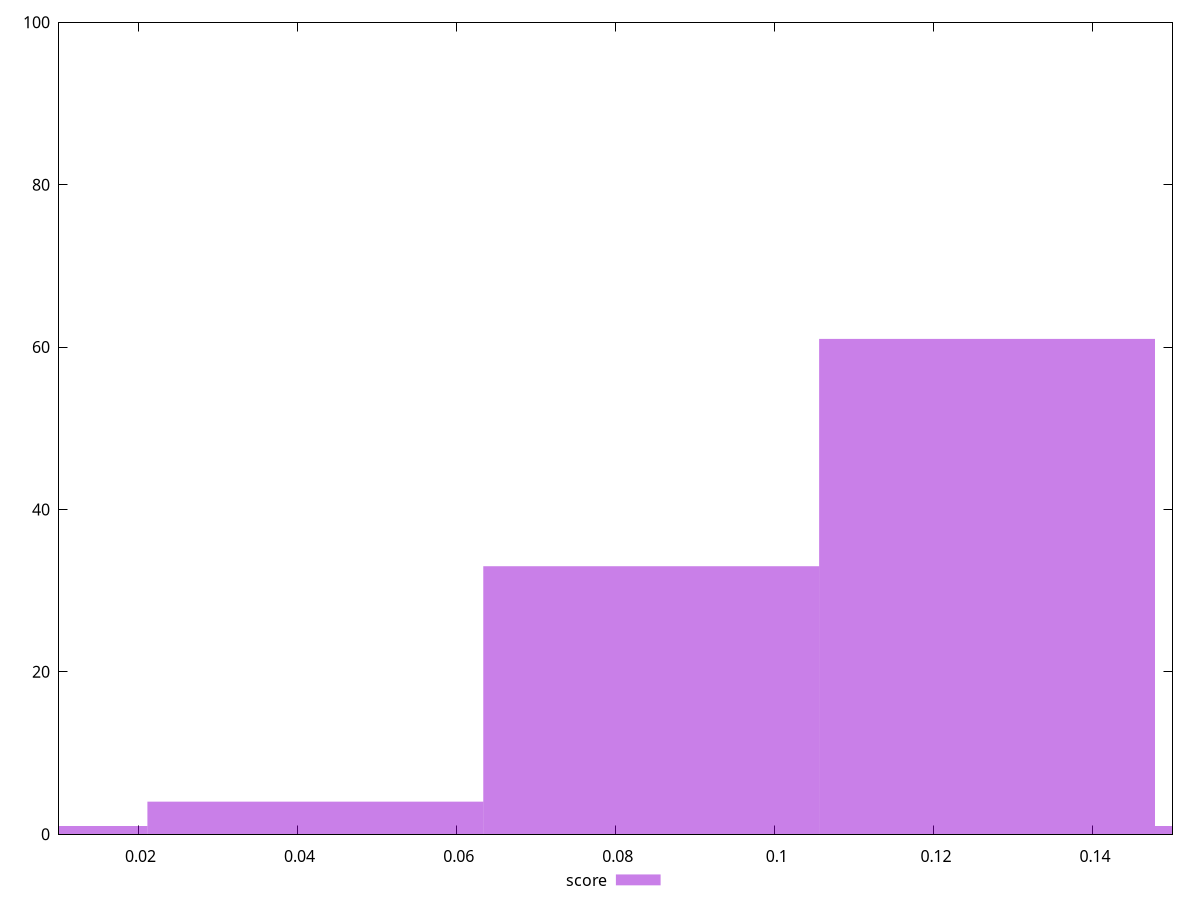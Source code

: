 reset

$score <<EOF
0.12668546527187344 61
0.08445697684791563 33
0 1
0.042228488423957815 4
0.16891395369583126 1
EOF

set key outside below
set boxwidth 0.042228488423957815
set xrange [0.01:0.15]
set yrange [0:100]
set trange [0:100]
set style fill transparent solid 0.5 noborder
set terminal svg size 640, 490 enhanced background rgb 'white'
set output "reprap/max-potential-fid/samples/pages+cached+noexternal/score/histogram.svg"

plot $score title "score" with boxes

reset
